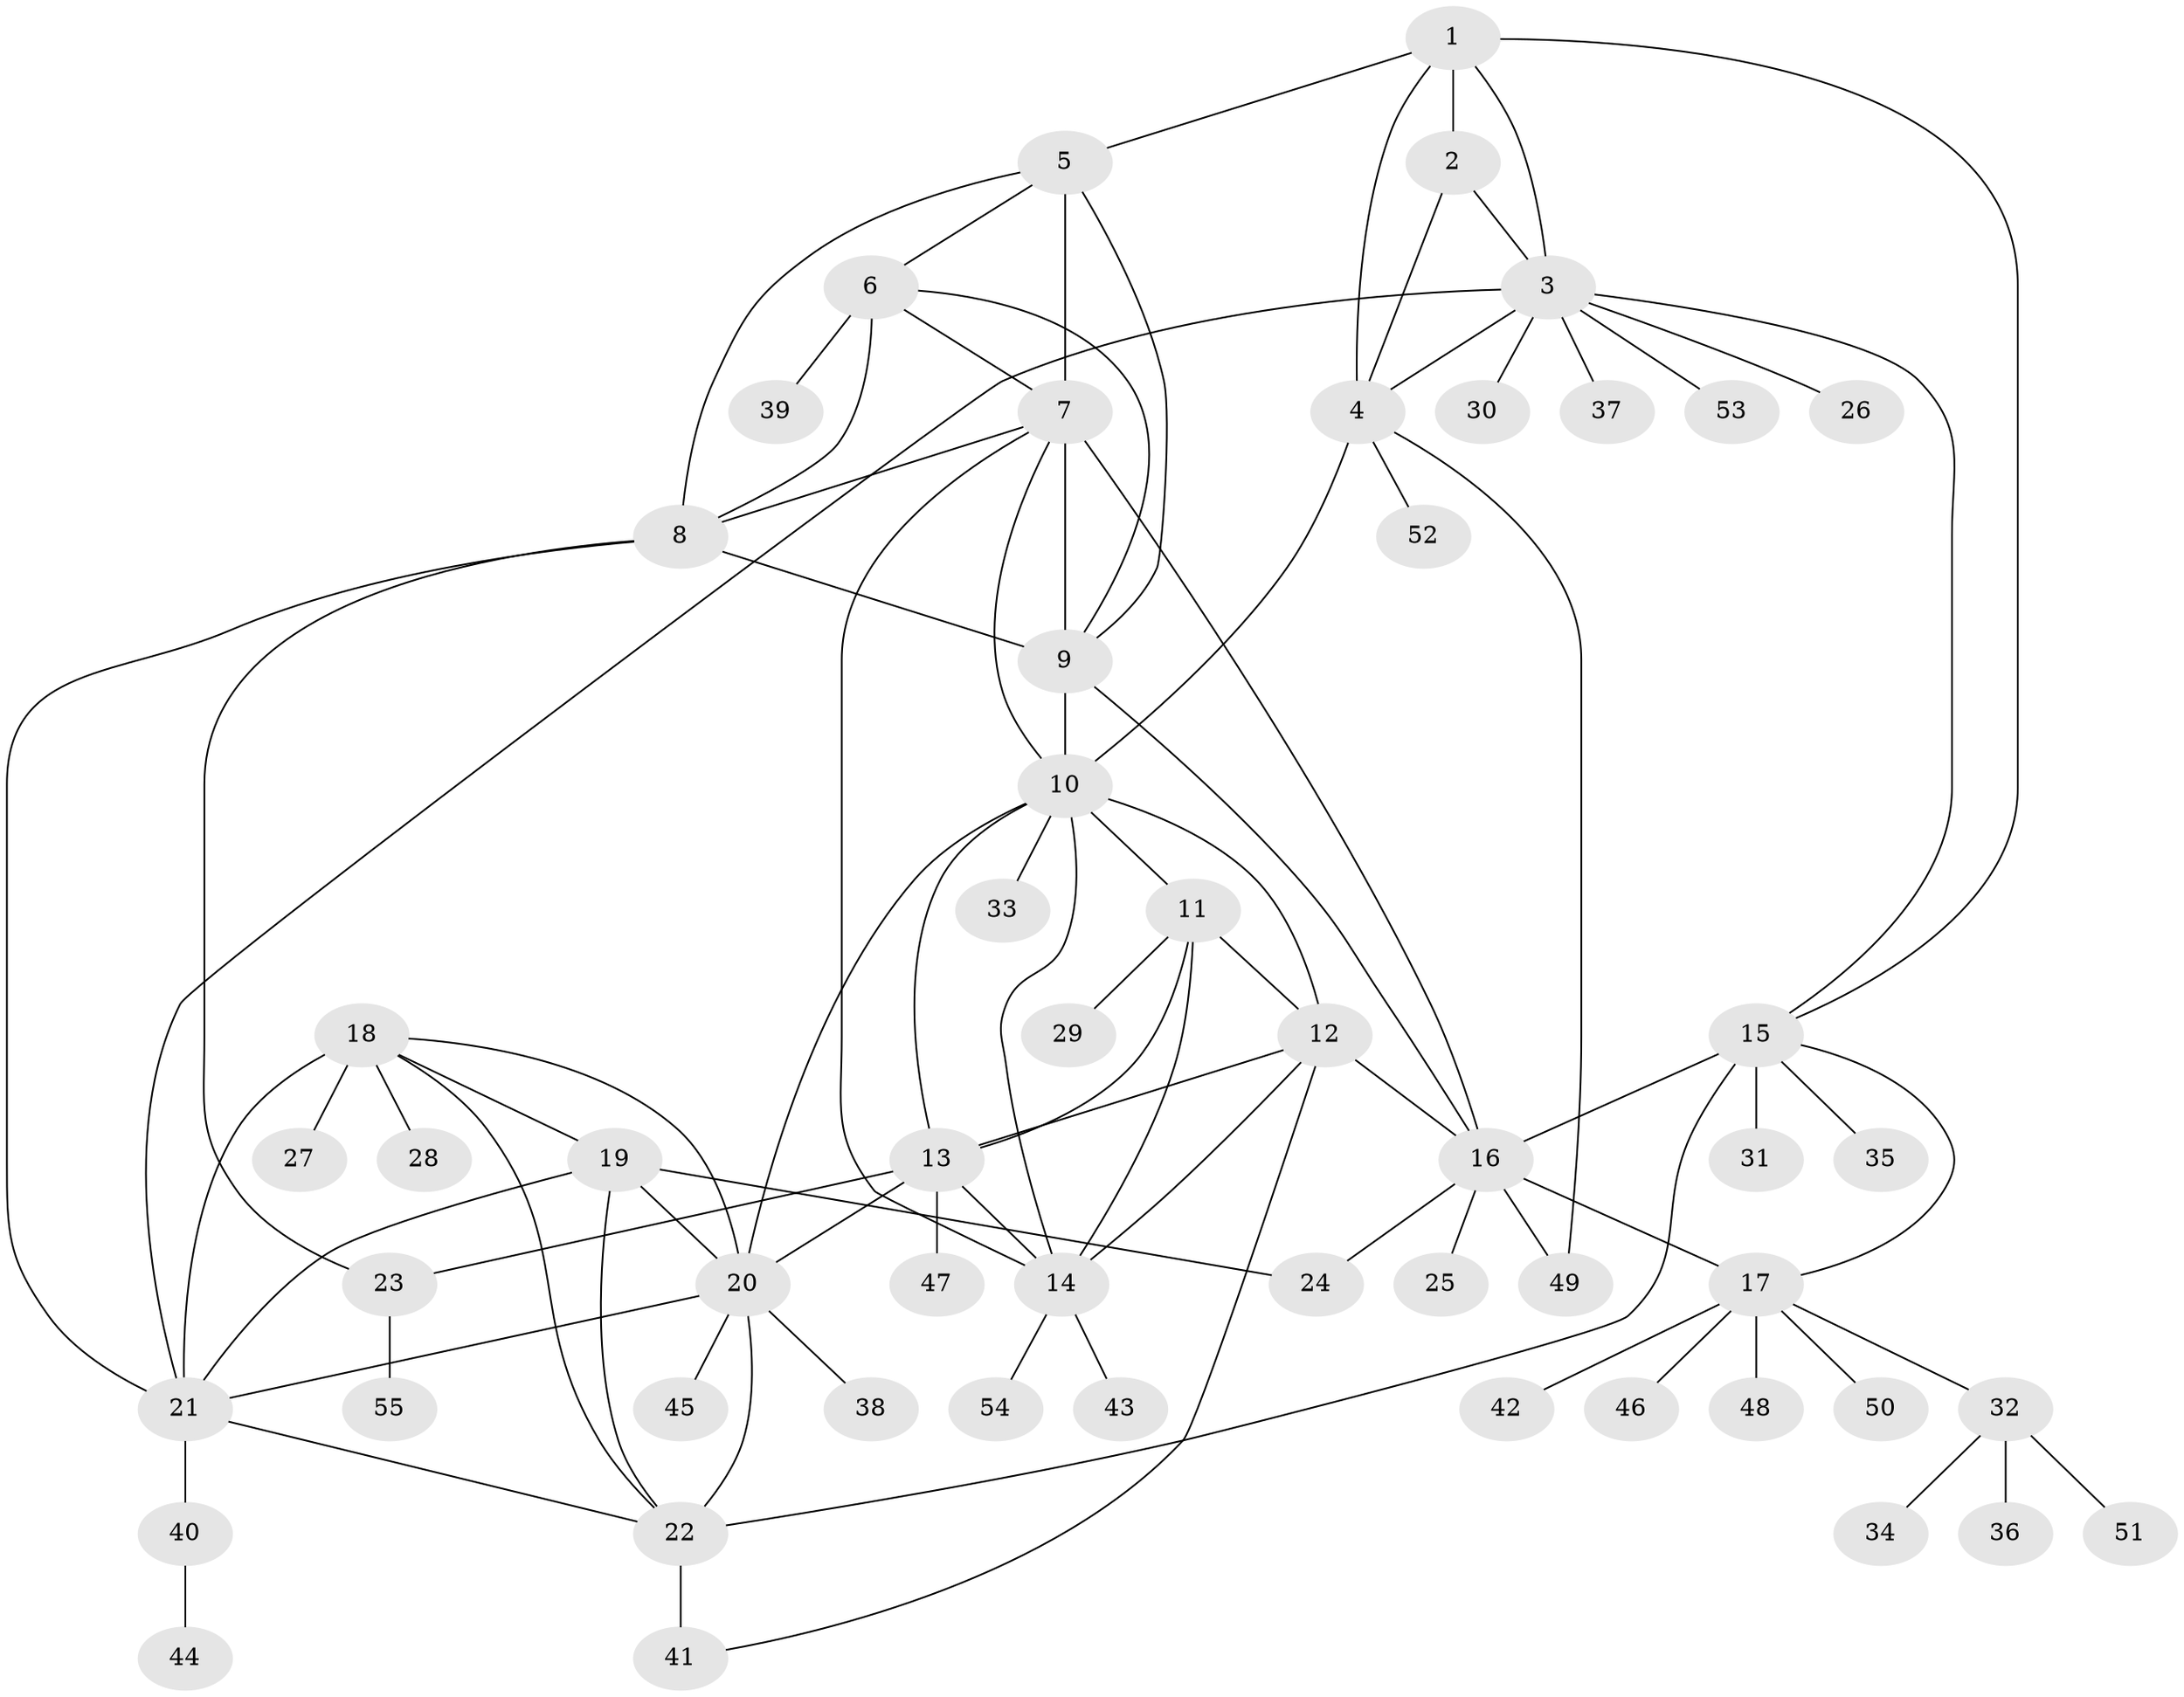 // original degree distribution, {5: 0.027522935779816515, 9: 0.027522935779816515, 11: 0.009174311926605505, 8: 0.06422018348623854, 4: 0.027522935779816515, 6: 0.009174311926605505, 7: 0.045871559633027525, 15: 0.009174311926605505, 10: 0.027522935779816515, 2: 0.13761467889908258, 1: 0.5963302752293578, 3: 0.01834862385321101}
// Generated by graph-tools (version 1.1) at 2025/37/03/09/25 02:37:12]
// undirected, 55 vertices, 91 edges
graph export_dot {
graph [start="1"]
  node [color=gray90,style=filled];
  1;
  2;
  3;
  4;
  5;
  6;
  7;
  8;
  9;
  10;
  11;
  12;
  13;
  14;
  15;
  16;
  17;
  18;
  19;
  20;
  21;
  22;
  23;
  24;
  25;
  26;
  27;
  28;
  29;
  30;
  31;
  32;
  33;
  34;
  35;
  36;
  37;
  38;
  39;
  40;
  41;
  42;
  43;
  44;
  45;
  46;
  47;
  48;
  49;
  50;
  51;
  52;
  53;
  54;
  55;
  1 -- 2 [weight=6.0];
  1 -- 3 [weight=2.0];
  1 -- 4 [weight=2.0];
  1 -- 5 [weight=1.0];
  1 -- 15 [weight=1.0];
  2 -- 3 [weight=1.0];
  2 -- 4 [weight=1.0];
  3 -- 4 [weight=1.0];
  3 -- 15 [weight=1.0];
  3 -- 21 [weight=1.0];
  3 -- 26 [weight=1.0];
  3 -- 30 [weight=1.0];
  3 -- 37 [weight=1.0];
  3 -- 53 [weight=1.0];
  4 -- 10 [weight=1.0];
  4 -- 49 [weight=1.0];
  4 -- 52 [weight=1.0];
  5 -- 6 [weight=1.0];
  5 -- 7 [weight=1.0];
  5 -- 8 [weight=1.0];
  5 -- 9 [weight=1.0];
  6 -- 7 [weight=1.0];
  6 -- 8 [weight=1.0];
  6 -- 9 [weight=1.0];
  6 -- 39 [weight=3.0];
  7 -- 8 [weight=1.0];
  7 -- 9 [weight=9.0];
  7 -- 10 [weight=1.0];
  7 -- 14 [weight=1.0];
  7 -- 16 [weight=2.0];
  8 -- 9 [weight=1.0];
  8 -- 21 [weight=1.0];
  8 -- 23 [weight=1.0];
  9 -- 10 [weight=1.0];
  9 -- 16 [weight=1.0];
  10 -- 11 [weight=1.0];
  10 -- 12 [weight=1.0];
  10 -- 13 [weight=1.0];
  10 -- 14 [weight=1.0];
  10 -- 20 [weight=1.0];
  10 -- 33 [weight=1.0];
  11 -- 12 [weight=1.0];
  11 -- 13 [weight=1.0];
  11 -- 14 [weight=1.0];
  11 -- 29 [weight=2.0];
  12 -- 13 [weight=1.0];
  12 -- 14 [weight=1.0];
  12 -- 16 [weight=1.0];
  12 -- 41 [weight=1.0];
  13 -- 14 [weight=1.0];
  13 -- 20 [weight=1.0];
  13 -- 23 [weight=1.0];
  13 -- 47 [weight=3.0];
  14 -- 43 [weight=1.0];
  14 -- 54 [weight=1.0];
  15 -- 16 [weight=3.0];
  15 -- 17 [weight=1.0];
  15 -- 22 [weight=1.0];
  15 -- 31 [weight=1.0];
  15 -- 35 [weight=1.0];
  16 -- 17 [weight=3.0];
  16 -- 24 [weight=1.0];
  16 -- 25 [weight=1.0];
  16 -- 49 [weight=1.0];
  17 -- 32 [weight=1.0];
  17 -- 42 [weight=1.0];
  17 -- 46 [weight=1.0];
  17 -- 48 [weight=1.0];
  17 -- 50 [weight=1.0];
  18 -- 19 [weight=1.0];
  18 -- 20 [weight=1.0];
  18 -- 21 [weight=1.0];
  18 -- 22 [weight=1.0];
  18 -- 27 [weight=3.0];
  18 -- 28 [weight=1.0];
  19 -- 20 [weight=1.0];
  19 -- 21 [weight=1.0];
  19 -- 22 [weight=1.0];
  19 -- 24 [weight=2.0];
  20 -- 21 [weight=1.0];
  20 -- 22 [weight=1.0];
  20 -- 38 [weight=1.0];
  20 -- 45 [weight=1.0];
  21 -- 22 [weight=1.0];
  21 -- 40 [weight=1.0];
  22 -- 41 [weight=2.0];
  23 -- 55 [weight=1.0];
  32 -- 34 [weight=1.0];
  32 -- 36 [weight=1.0];
  32 -- 51 [weight=1.0];
  40 -- 44 [weight=1.0];
}
